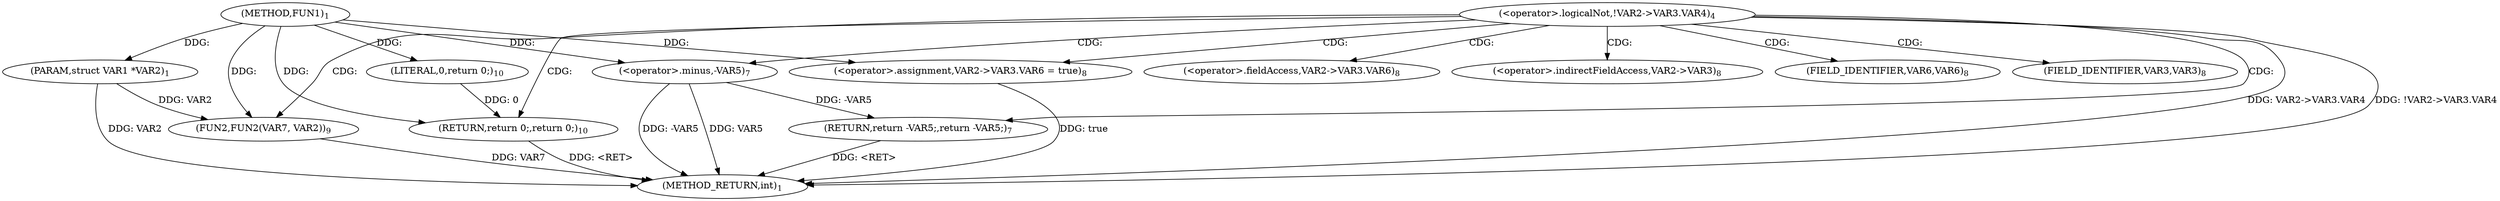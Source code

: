 digraph "FUN1" {  
"8" [label = <(METHOD,FUN1)<SUB>1</SUB>> ]
"34" [label = <(METHOD_RETURN,int)<SUB>1</SUB>> ]
"9" [label = <(PARAM,struct VAR1 *VAR2)<SUB>1</SUB>> ]
"22" [label = <(&lt;operator&gt;.assignment,VAR2-&gt;VAR3.VAR6 = true)<SUB>8</SUB>> ]
"29" [label = <(FUN2,FUN2(VAR7, VAR2))<SUB>9</SUB>> ]
"32" [label = <(RETURN,return 0;,return 0;)<SUB>10</SUB>> ]
"12" [label = <(&lt;operator&gt;.logicalNot,!VAR2-&gt;VAR3.VAR4)<SUB>4</SUB>> ]
"33" [label = <(LITERAL,0,return 0;)<SUB>10</SUB>> ]
"19" [label = <(RETURN,return -VAR5;,return -VAR5;)<SUB>7</SUB>> ]
"20" [label = <(&lt;operator&gt;.minus,-VAR5)<SUB>7</SUB>> ]
"23" [label = <(&lt;operator&gt;.fieldAccess,VAR2-&gt;VAR3.VAR6)<SUB>8</SUB>> ]
"24" [label = <(&lt;operator&gt;.indirectFieldAccess,VAR2-&gt;VAR3)<SUB>8</SUB>> ]
"27" [label = <(FIELD_IDENTIFIER,VAR6,VAR6)<SUB>8</SUB>> ]
"26" [label = <(FIELD_IDENTIFIER,VAR3,VAR3)<SUB>8</SUB>> ]
  "19" -> "34"  [ label = "DDG: &lt;RET&gt;"] 
  "32" -> "34"  [ label = "DDG: &lt;RET&gt;"] 
  "9" -> "34"  [ label = "DDG: VAR2"] 
  "12" -> "34"  [ label = "DDG: VAR2-&gt;VAR3.VAR4"] 
  "12" -> "34"  [ label = "DDG: !VAR2-&gt;VAR3.VAR4"] 
  "20" -> "34"  [ label = "DDG: VAR5"] 
  "20" -> "34"  [ label = "DDG: -VAR5"] 
  "22" -> "34"  [ label = "DDG: true"] 
  "29" -> "34"  [ label = "DDG: VAR7"] 
  "8" -> "9"  [ label = "DDG: "] 
  "8" -> "22"  [ label = "DDG: "] 
  "33" -> "32"  [ label = "DDG: 0"] 
  "8" -> "32"  [ label = "DDG: "] 
  "8" -> "29"  [ label = "DDG: "] 
  "9" -> "29"  [ label = "DDG: VAR2"] 
  "8" -> "33"  [ label = "DDG: "] 
  "20" -> "19"  [ label = "DDG: -VAR5"] 
  "8" -> "20"  [ label = "DDG: "] 
  "12" -> "24"  [ label = "CDG: "] 
  "12" -> "29"  [ label = "CDG: "] 
  "12" -> "32"  [ label = "CDG: "] 
  "12" -> "26"  [ label = "CDG: "] 
  "12" -> "23"  [ label = "CDG: "] 
  "12" -> "19"  [ label = "CDG: "] 
  "12" -> "20"  [ label = "CDG: "] 
  "12" -> "22"  [ label = "CDG: "] 
  "12" -> "27"  [ label = "CDG: "] 
}
